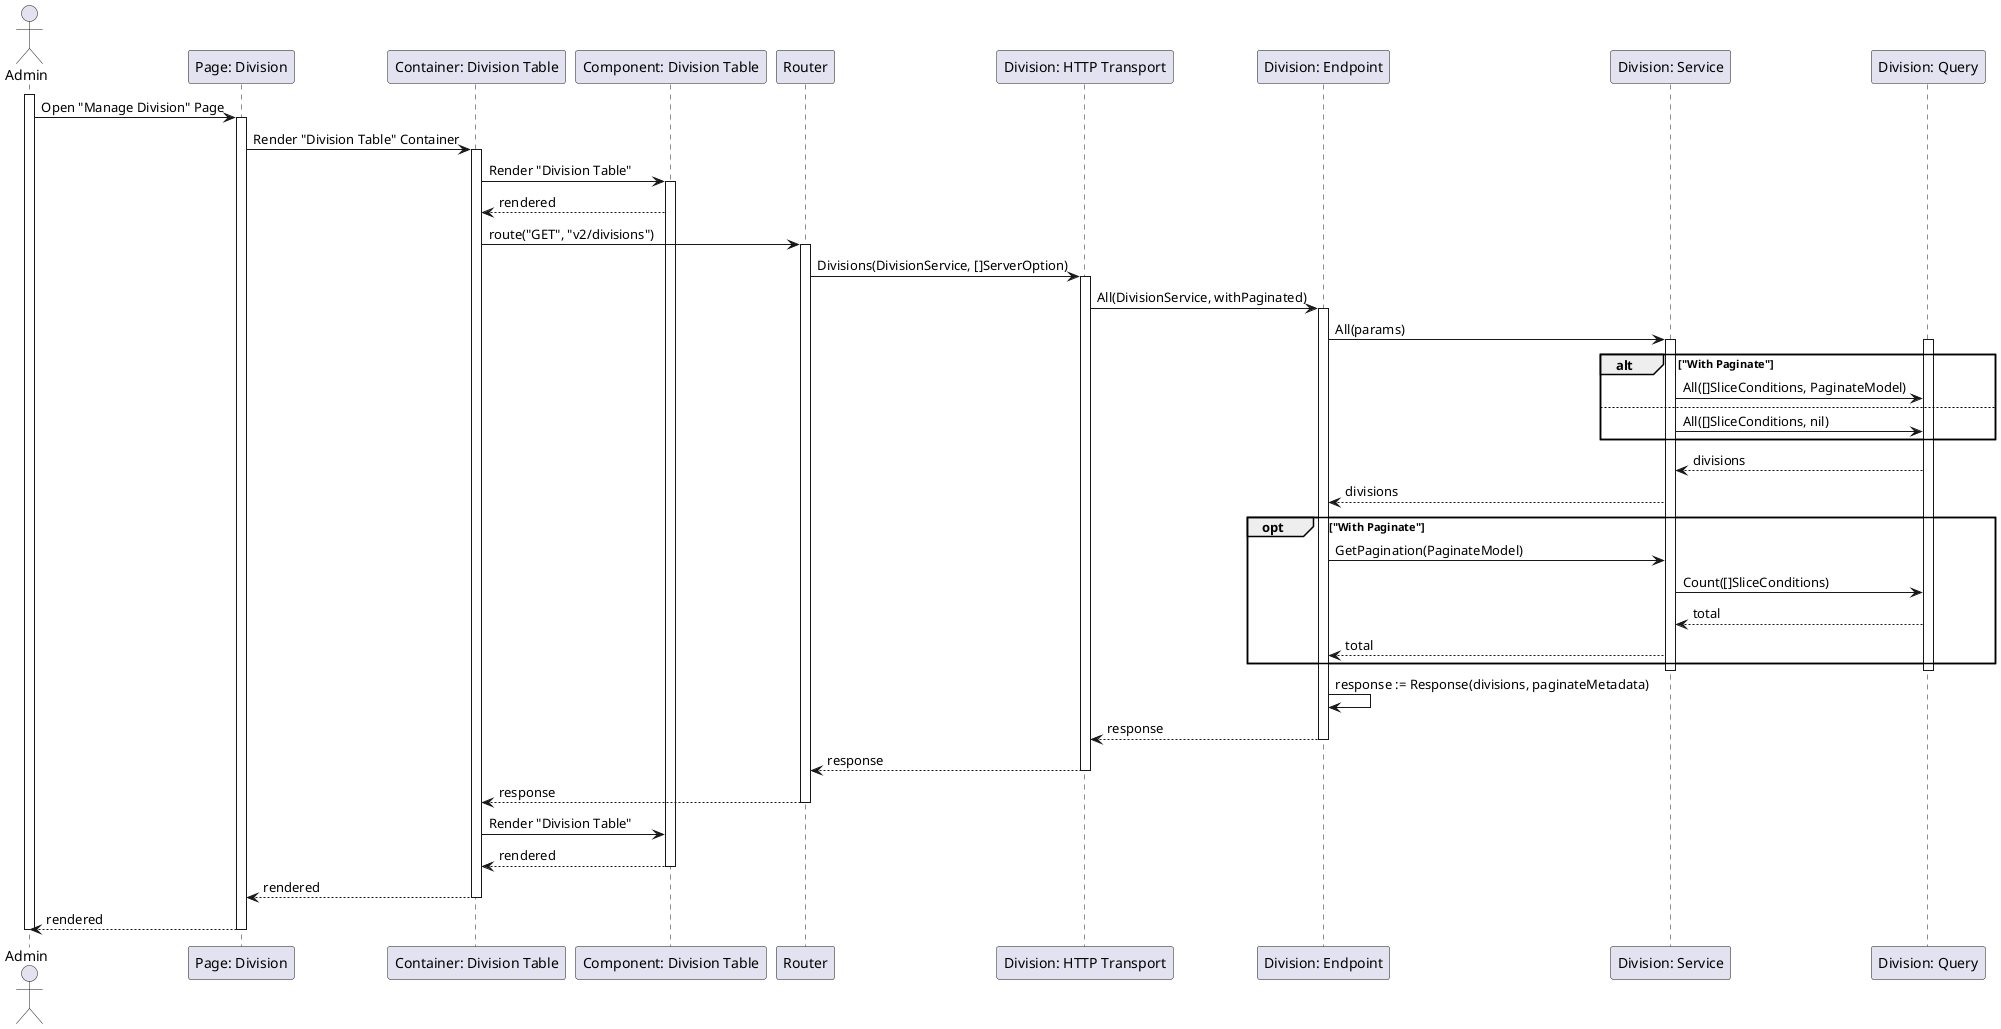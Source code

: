 @startuml GetDivision

actor Admin
participant "Page: Division" as DivisionPage
participant "Container: Division Table" as DivisionTableContainer
participant "Component: Division Table" as DivisionTable
participant "Router" as Router
participant "Division: HTTP Transport" as DivisionHTTPTransport
participant "Division: Endpoint" as DivisionEndpoint
participant "Division: Service" as DivisionService
participant "Division: Query" as DivisionQuery

activate Admin

Admin->DivisionPage: Open "Manage Division" Page
activate DivisionPage
DivisionPage->DivisionTableContainer: Render "Division Table" Container
activate DivisionTableContainer
DivisionTableContainer->DivisionTable: Render "Division Table"
activate DivisionTable
DivisionTable-->DivisionTableContainer: rendered
DivisionTableContainer->Router: route("GET", "v2/divisions")
activate Router
Router->DivisionHTTPTransport: Divisions(DivisionService, []ServerOption)
activate DivisionHTTPTransport
DivisionHTTPTransport->DivisionEndpoint: All(DivisionService, withPaginated)
activate DivisionEndpoint
DivisionEndpoint->DivisionService: All(params)

activate DivisionService
activate DivisionQuery
alt "With Paginate"
    DivisionService->DivisionQuery: All([]SliceConditions, PaginateModel)
else
    DivisionService->DivisionQuery: All([]SliceConditions, nil)
end
DivisionQuery-->DivisionService: divisions
DivisionService-->DivisionEndpoint: divisions

opt "With Paginate"
    DivisionEndpoint->DivisionService: GetPagination(PaginateModel)
    DivisionService->DivisionQuery: Count([]SliceConditions)
    DivisionQuery-->DivisionService: total
    DivisionService-->DivisionEndpoint: total
end
deactivate DivisionQuery
deactivate DivisionService

DivisionEndpoint->DivisionEndpoint: response := Response(divisions, paginateMetadata)
DivisionEndpoint-->DivisionHTTPTransport: response
deactivate DivisionEndpoint
DivisionHTTPTransport-->Router: response
deactivate DivisionHTTPTransport
Router-->DivisionTableContainer: response
deactivate Router
DivisionTableContainer->DivisionTable: Render "Division Table"
DivisionTable-->DivisionTableContainer: rendered
deactivate DivisionTable
DivisionTableContainer-->DivisionPage: rendered
deactivate DivisionTableContainer
DivisionPage-->Admin: rendered
deactivate DivisionPage

deactivate Admin

@enduml